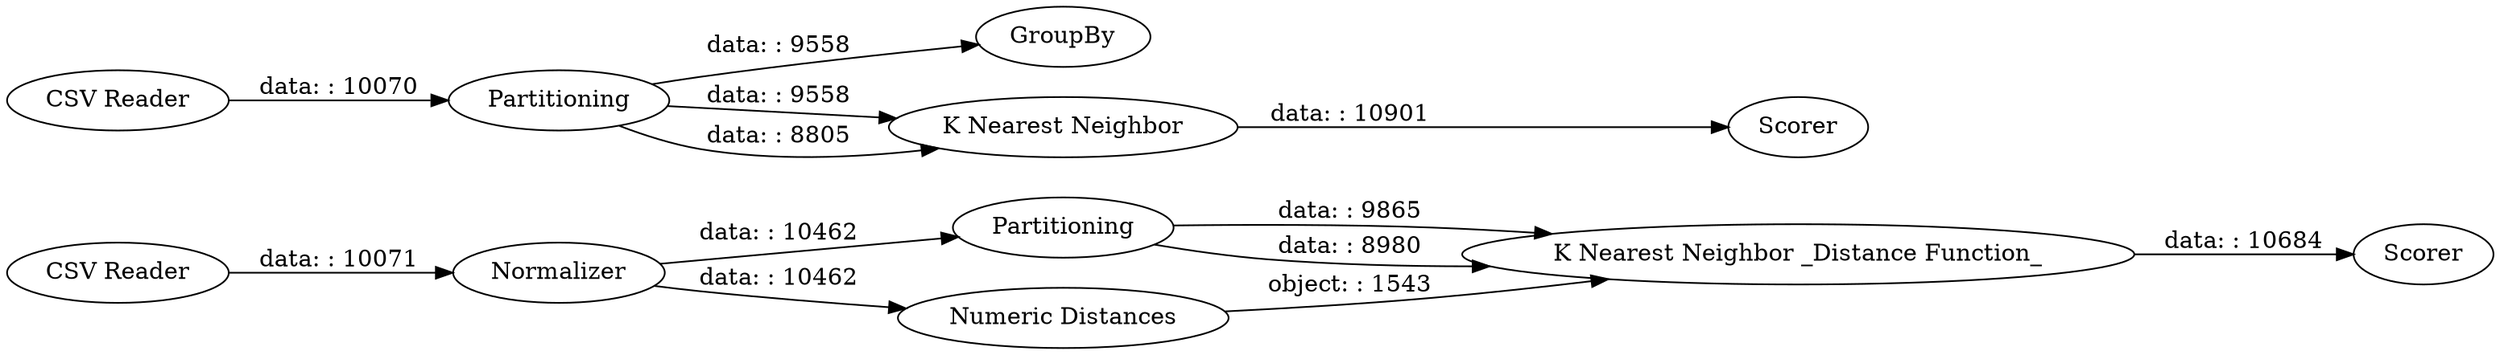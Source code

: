 digraph {
	"-2142024540930795915_8" [label=Partitioning]
	"-2142024540930795915_9" [label=Scorer]
	"-2142024540930795915_10" [label="Numeric Distances"]
	"-2142024540930795915_4" [label=GroupBy]
	"-2142024540930795915_5" [label=Scorer]
	"-2142024540930795915_2" [label="CSV Reader"]
	"-2142024540930795915_1" [label="K Nearest Neighbor"]
	"-2142024540930795915_3" [label=Partitioning]
	"-2142024540930795915_6" [label="K Nearest Neighbor _Distance Function_"]
	"-2142024540930795915_7" [label="CSV Reader"]
	"-2142024540930795915_11" [label=Normalizer]
	"-2142024540930795915_11" -> "-2142024540930795915_8" [label="data: : 10462"]
	"-2142024540930795915_3" -> "-2142024540930795915_1" [label="data: : 9558"]
	"-2142024540930795915_7" -> "-2142024540930795915_11" [label="data: : 10071"]
	"-2142024540930795915_3" -> "-2142024540930795915_4" [label="data: : 9558"]
	"-2142024540930795915_1" -> "-2142024540930795915_5" [label="data: : 10901"]
	"-2142024540930795915_2" -> "-2142024540930795915_3" [label="data: : 10070"]
	"-2142024540930795915_8" -> "-2142024540930795915_6" [label="data: : 9865"]
	"-2142024540930795915_8" -> "-2142024540930795915_6" [label="data: : 8980"]
	"-2142024540930795915_10" -> "-2142024540930795915_6" [label="object: : 1543"]
	"-2142024540930795915_11" -> "-2142024540930795915_10" [label="data: : 10462"]
	"-2142024540930795915_3" -> "-2142024540930795915_1" [label="data: : 8805"]
	"-2142024540930795915_6" -> "-2142024540930795915_9" [label="data: : 10684"]
	rankdir=LR
}
